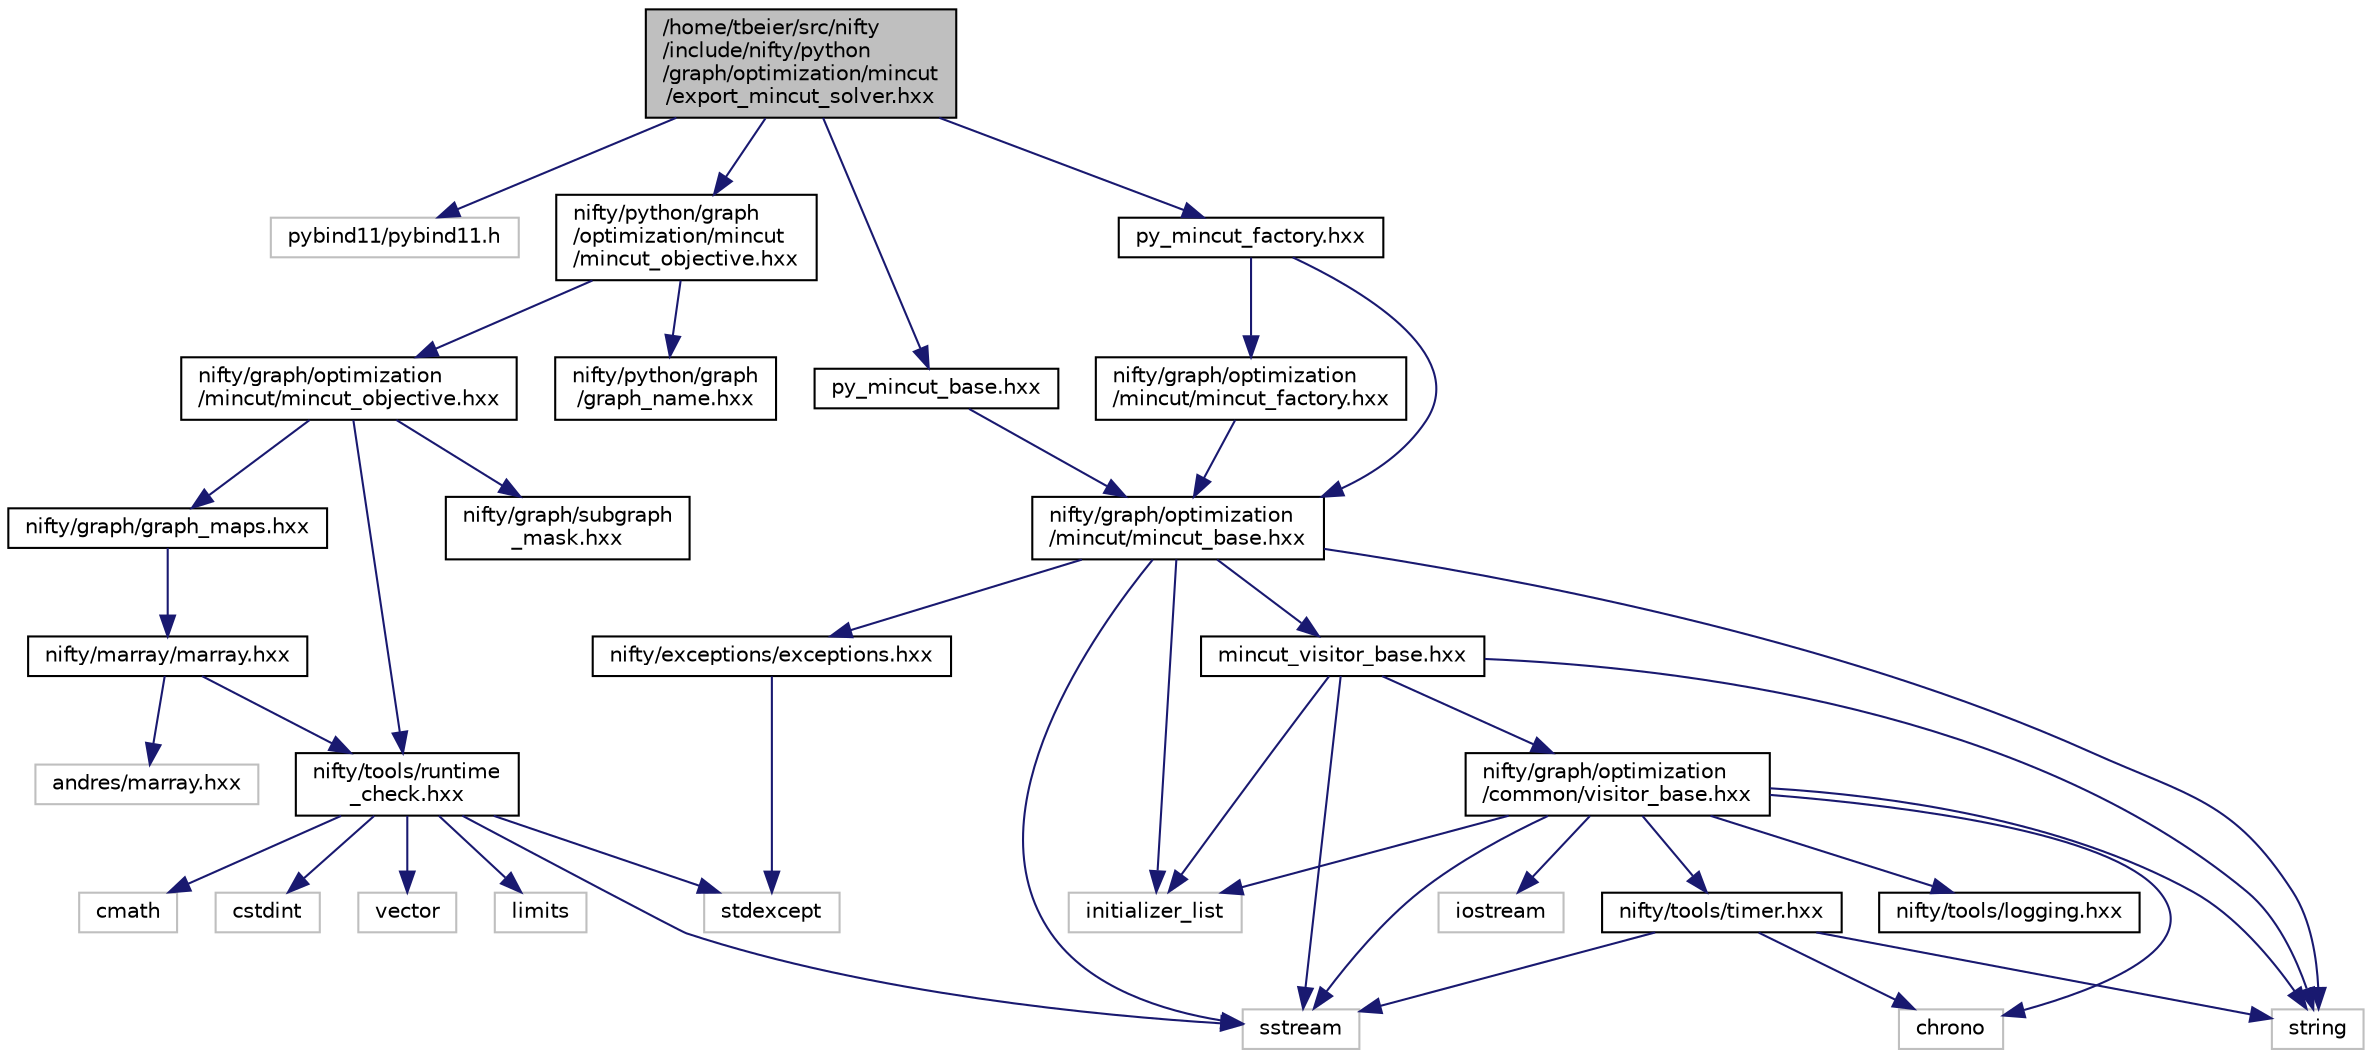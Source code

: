 digraph "/home/tbeier/src/nifty/include/nifty/python/graph/optimization/mincut/export_mincut_solver.hxx"
{
  edge [fontname="Helvetica",fontsize="10",labelfontname="Helvetica",labelfontsize="10"];
  node [fontname="Helvetica",fontsize="10",shape=record];
  Node1 [label="/home/tbeier/src/nifty\l/include/nifty/python\l/graph/optimization/mincut\l/export_mincut_solver.hxx",height=0.2,width=0.4,color="black", fillcolor="grey75", style="filled", fontcolor="black"];
  Node1 -> Node2 [color="midnightblue",fontsize="10",style="solid",fontname="Helvetica"];
  Node2 [label="pybind11/pybind11.h",height=0.2,width=0.4,color="grey75", fillcolor="white", style="filled"];
  Node1 -> Node3 [color="midnightblue",fontsize="10",style="solid",fontname="Helvetica"];
  Node3 [label="nifty/python/graph\l/optimization/mincut\l/mincut_objective.hxx",height=0.2,width=0.4,color="black", fillcolor="white", style="filled",URL="$python_2graph_2optimization_2mincut_2mincut__objective_8hxx.html"];
  Node3 -> Node4 [color="midnightblue",fontsize="10",style="solid",fontname="Helvetica"];
  Node4 [label="nifty/graph/optimization\l/mincut/mincut_objective.hxx",height=0.2,width=0.4,color="black", fillcolor="white", style="filled",URL="$graph_2optimization_2mincut_2mincut__objective_8hxx.html"];
  Node4 -> Node5 [color="midnightblue",fontsize="10",style="solid",fontname="Helvetica"];
  Node5 [label="nifty/tools/runtime\l_check.hxx",height=0.2,width=0.4,color="black", fillcolor="white", style="filled",URL="$runtime__check_8hxx.html"];
  Node5 -> Node6 [color="midnightblue",fontsize="10",style="solid",fontname="Helvetica"];
  Node6 [label="cstdint",height=0.2,width=0.4,color="grey75", fillcolor="white", style="filled"];
  Node5 -> Node7 [color="midnightblue",fontsize="10",style="solid",fontname="Helvetica"];
  Node7 [label="stdexcept",height=0.2,width=0.4,color="grey75", fillcolor="white", style="filled"];
  Node5 -> Node8 [color="midnightblue",fontsize="10",style="solid",fontname="Helvetica"];
  Node8 [label="sstream",height=0.2,width=0.4,color="grey75", fillcolor="white", style="filled"];
  Node5 -> Node9 [color="midnightblue",fontsize="10",style="solid",fontname="Helvetica"];
  Node9 [label="vector",height=0.2,width=0.4,color="grey75", fillcolor="white", style="filled"];
  Node5 -> Node10 [color="midnightblue",fontsize="10",style="solid",fontname="Helvetica"];
  Node10 [label="limits",height=0.2,width=0.4,color="grey75", fillcolor="white", style="filled"];
  Node5 -> Node11 [color="midnightblue",fontsize="10",style="solid",fontname="Helvetica"];
  Node11 [label="cmath",height=0.2,width=0.4,color="grey75", fillcolor="white", style="filled"];
  Node4 -> Node12 [color="midnightblue",fontsize="10",style="solid",fontname="Helvetica"];
  Node12 [label="nifty/graph/subgraph\l_mask.hxx",height=0.2,width=0.4,color="black", fillcolor="white", style="filled",URL="$subgraph__mask_8hxx.html"];
  Node4 -> Node13 [color="midnightblue",fontsize="10",style="solid",fontname="Helvetica"];
  Node13 [label="nifty/graph/graph_maps.hxx",height=0.2,width=0.4,color="black", fillcolor="white", style="filled",URL="$graph__maps_8hxx.html"];
  Node13 -> Node14 [color="midnightblue",fontsize="10",style="solid",fontname="Helvetica"];
  Node14 [label="nifty/marray/marray.hxx",height=0.2,width=0.4,color="black", fillcolor="white", style="filled",URL="$marray_8hxx.html"];
  Node14 -> Node15 [color="midnightblue",fontsize="10",style="solid",fontname="Helvetica"];
  Node15 [label="andres/marray.hxx",height=0.2,width=0.4,color="grey75", fillcolor="white", style="filled"];
  Node14 -> Node5 [color="midnightblue",fontsize="10",style="solid",fontname="Helvetica"];
  Node3 -> Node16 [color="midnightblue",fontsize="10",style="solid",fontname="Helvetica"];
  Node16 [label="nifty/python/graph\l/graph_name.hxx",height=0.2,width=0.4,color="black", fillcolor="white", style="filled",URL="$graph__name_8hxx.html"];
  Node1 -> Node17 [color="midnightblue",fontsize="10",style="solid",fontname="Helvetica"];
  Node17 [label="py_mincut_factory.hxx",height=0.2,width=0.4,color="black", fillcolor="white", style="filled",URL="$py__mincut__factory_8hxx.html"];
  Node17 -> Node18 [color="midnightblue",fontsize="10",style="solid",fontname="Helvetica"];
  Node18 [label="nifty/graph/optimization\l/mincut/mincut_base.hxx",height=0.2,width=0.4,color="black", fillcolor="white", style="filled",URL="$mincut__base_8hxx.html"];
  Node18 -> Node19 [color="midnightblue",fontsize="10",style="solid",fontname="Helvetica"];
  Node19 [label="string",height=0.2,width=0.4,color="grey75", fillcolor="white", style="filled"];
  Node18 -> Node20 [color="midnightblue",fontsize="10",style="solid",fontname="Helvetica"];
  Node20 [label="initializer_list",height=0.2,width=0.4,color="grey75", fillcolor="white", style="filled"];
  Node18 -> Node8 [color="midnightblue",fontsize="10",style="solid",fontname="Helvetica"];
  Node18 -> Node21 [color="midnightblue",fontsize="10",style="solid",fontname="Helvetica"];
  Node21 [label="nifty/exceptions/exceptions.hxx",height=0.2,width=0.4,color="black", fillcolor="white", style="filled",URL="$exceptions_8hxx.html"];
  Node21 -> Node7 [color="midnightblue",fontsize="10",style="solid",fontname="Helvetica"];
  Node18 -> Node22 [color="midnightblue",fontsize="10",style="solid",fontname="Helvetica"];
  Node22 [label="mincut_visitor_base.hxx",height=0.2,width=0.4,color="black", fillcolor="white", style="filled",URL="$mincut__visitor__base_8hxx.html"];
  Node22 -> Node19 [color="midnightblue",fontsize="10",style="solid",fontname="Helvetica"];
  Node22 -> Node20 [color="midnightblue",fontsize="10",style="solid",fontname="Helvetica"];
  Node22 -> Node8 [color="midnightblue",fontsize="10",style="solid",fontname="Helvetica"];
  Node22 -> Node23 [color="midnightblue",fontsize="10",style="solid",fontname="Helvetica"];
  Node23 [label="nifty/graph/optimization\l/common/visitor_base.hxx",height=0.2,width=0.4,color="black", fillcolor="white", style="filled",URL="$visitor__base_8hxx.html"];
  Node23 -> Node19 [color="midnightblue",fontsize="10",style="solid",fontname="Helvetica"];
  Node23 -> Node20 [color="midnightblue",fontsize="10",style="solid",fontname="Helvetica"];
  Node23 -> Node8 [color="midnightblue",fontsize="10",style="solid",fontname="Helvetica"];
  Node23 -> Node24 [color="midnightblue",fontsize="10",style="solid",fontname="Helvetica"];
  Node24 [label="iostream",height=0.2,width=0.4,color="grey75", fillcolor="white", style="filled"];
  Node23 -> Node25 [color="midnightblue",fontsize="10",style="solid",fontname="Helvetica"];
  Node25 [label="chrono",height=0.2,width=0.4,color="grey75", fillcolor="white", style="filled"];
  Node23 -> Node26 [color="midnightblue",fontsize="10",style="solid",fontname="Helvetica"];
  Node26 [label="nifty/tools/timer.hxx",height=0.2,width=0.4,color="black", fillcolor="white", style="filled",URL="$timer_8hxx.html"];
  Node26 -> Node8 [color="midnightblue",fontsize="10",style="solid",fontname="Helvetica"];
  Node26 -> Node25 [color="midnightblue",fontsize="10",style="solid",fontname="Helvetica"];
  Node26 -> Node19 [color="midnightblue",fontsize="10",style="solid",fontname="Helvetica"];
  Node23 -> Node27 [color="midnightblue",fontsize="10",style="solid",fontname="Helvetica"];
  Node27 [label="nifty/tools/logging.hxx",height=0.2,width=0.4,color="black", fillcolor="white", style="filled",URL="$logging_8hxx.html"];
  Node17 -> Node28 [color="midnightblue",fontsize="10",style="solid",fontname="Helvetica"];
  Node28 [label="nifty/graph/optimization\l/mincut/mincut_factory.hxx",height=0.2,width=0.4,color="black", fillcolor="white", style="filled",URL="$mincut__factory_8hxx.html"];
  Node28 -> Node18 [color="midnightblue",fontsize="10",style="solid",fontname="Helvetica"];
  Node1 -> Node29 [color="midnightblue",fontsize="10",style="solid",fontname="Helvetica"];
  Node29 [label="py_mincut_base.hxx",height=0.2,width=0.4,color="black", fillcolor="white", style="filled",URL="$py__mincut__base_8hxx.html"];
  Node29 -> Node18 [color="midnightblue",fontsize="10",style="solid",fontname="Helvetica"];
}
